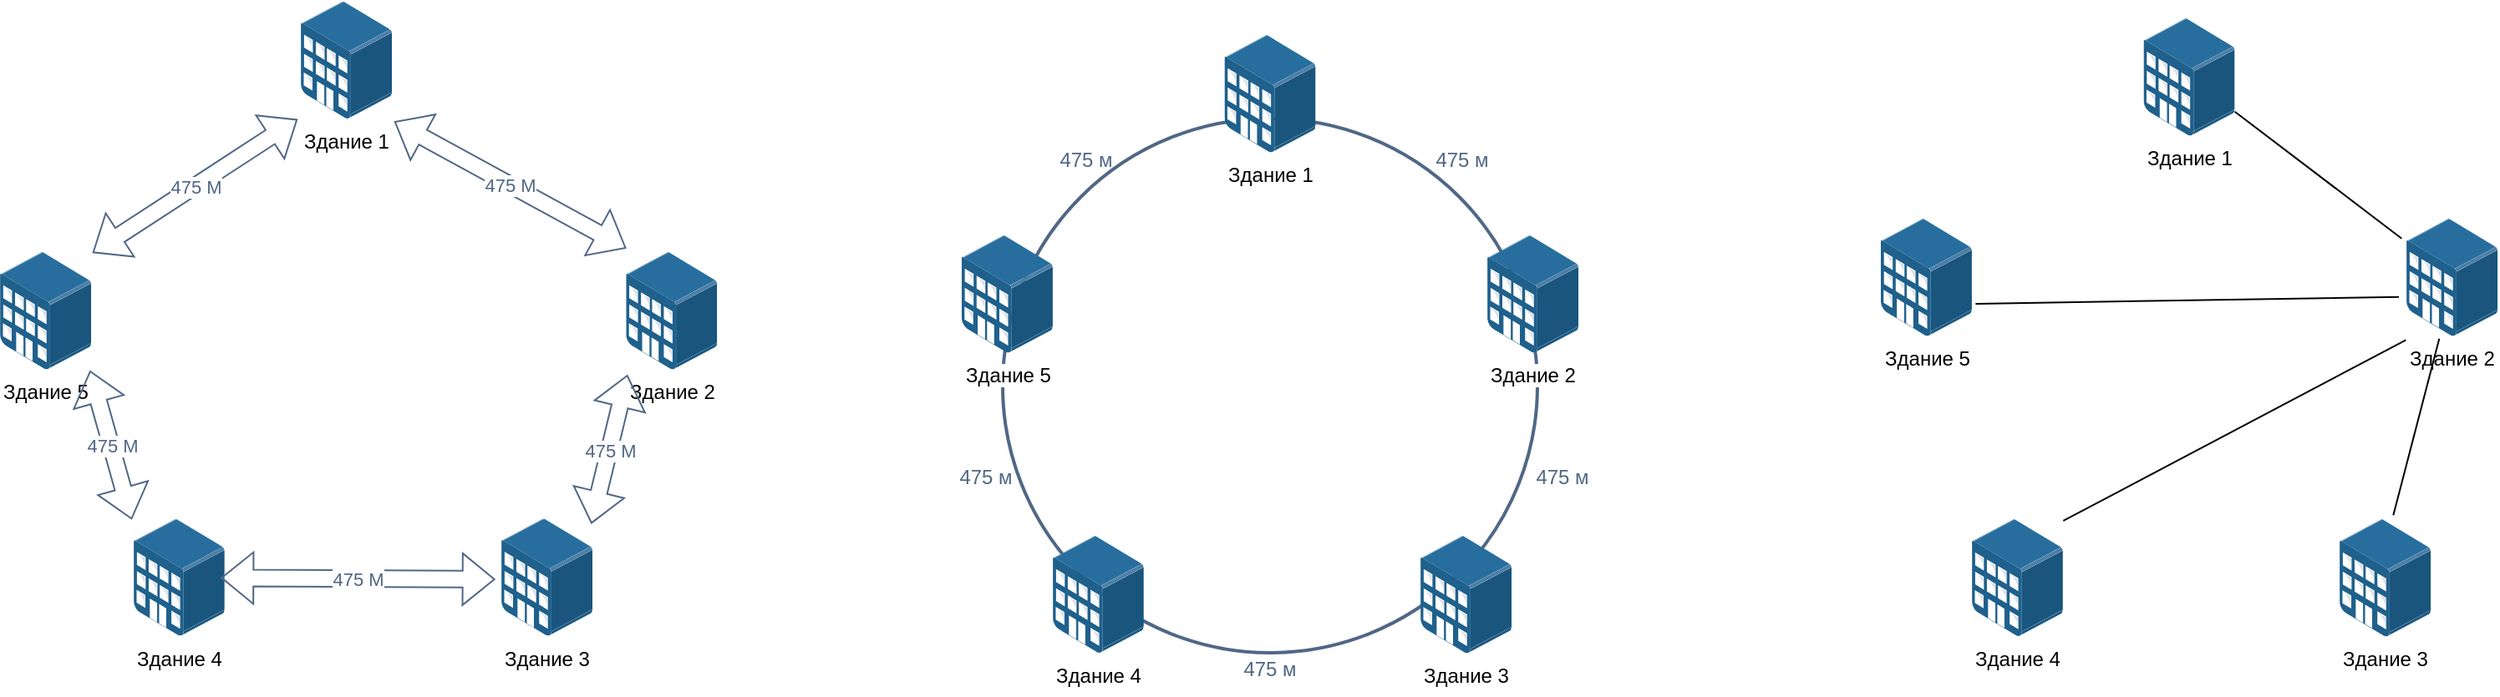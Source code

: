 <mxfile version="22.0.3" type="device">
  <diagram name="Страница — 1" id="SYVQhkaV1an1drRdyHHr">
    <mxGraphModel dx="1487" dy="704" grid="1" gridSize="10" guides="1" tooltips="1" connect="1" arrows="1" fold="1" page="1" pageScale="1" pageWidth="827" pageHeight="1169" math="0" shadow="0">
      <root>
        <mxCell id="0" />
        <mxCell id="1" parent="0" />
        <mxCell id="2duAue2SnIMibtuB0VZY-6" value="" style="ellipse;whiteSpace=wrap;html=1;aspect=fixed;fillColor=none;strokeColor=#506786;strokeWidth=2;" vertex="1" parent="1">
          <mxGeometry x="260" y="240" width="320" height="320" as="geometry" />
        </mxCell>
        <mxCell id="2duAue2SnIMibtuB0VZY-5" value="Здание 1" style="image;points=[];aspect=fixed;html=1;align=center;shadow=0;dashed=0;image=img/lib/allied_telesis/buildings/Medium_Business_Building.svg;" vertex="1" parent="1">
          <mxGeometry x="392.7" y="190" width="54.6" height="70.2" as="geometry" />
        </mxCell>
        <mxCell id="2duAue2SnIMibtuB0VZY-1" value="Здание 2" style="image;points=[];aspect=fixed;html=1;align=center;shadow=0;dashed=0;image=img/lib/allied_telesis/buildings/Medium_Business_Building.svg;" vertex="1" parent="1">
          <mxGeometry x="550" y="310" width="54.6" height="70.2" as="geometry" />
        </mxCell>
        <mxCell id="2duAue2SnIMibtuB0VZY-4" value="Здание 3" style="image;points=[];aspect=fixed;html=1;align=center;shadow=0;dashed=0;image=img/lib/allied_telesis/buildings/Medium_Business_Building.svg;" vertex="1" parent="1">
          <mxGeometry x="510" y="490" width="54.6" height="70.2" as="geometry" />
        </mxCell>
        <mxCell id="2duAue2SnIMibtuB0VZY-2" value="Здание 4" style="image;points=[];aspect=fixed;html=1;align=center;shadow=0;dashed=0;image=img/lib/allied_telesis/buildings/Medium_Business_Building.svg;" vertex="1" parent="1">
          <mxGeometry x="290" y="490" width="54.44" height="70" as="geometry" />
        </mxCell>
        <mxCell id="2duAue2SnIMibtuB0VZY-3" value="Здание 5" style="image;points=[];aspect=fixed;html=1;align=center;shadow=0;dashed=0;image=img/lib/allied_telesis/buildings/Medium_Business_Building.svg;" vertex="1" parent="1">
          <mxGeometry x="235.4" y="310" width="54.6" height="70.2" as="geometry" />
        </mxCell>
        <mxCell id="2duAue2SnIMibtuB0VZY-19" value="475 м" style="text;html=1;strokeColor=none;fillColor=none;align=center;verticalAlign=middle;whiteSpace=wrap;rounded=0;rotation=0;fontColor=#506786;" vertex="1" parent="1">
          <mxGeometry x="280" y="250" width="60" height="30" as="geometry" />
        </mxCell>
        <mxCell id="2duAue2SnIMibtuB0VZY-20" value="475 м" style="text;html=1;strokeColor=none;fillColor=none;align=center;verticalAlign=middle;whiteSpace=wrap;rounded=0;rotation=0;fontColor=#506786;" vertex="1" parent="1">
          <mxGeometry x="504.6" y="250" width="60" height="30" as="geometry" />
        </mxCell>
        <mxCell id="2duAue2SnIMibtuB0VZY-26" value="475 м" style="text;html=1;strokeColor=none;fillColor=none;align=center;verticalAlign=middle;whiteSpace=wrap;rounded=0;rotation=0;fontColor=#506786;" vertex="1" parent="1">
          <mxGeometry x="220" y="440" width="60" height="30" as="geometry" />
        </mxCell>
        <mxCell id="2duAue2SnIMibtuB0VZY-27" value="475 м" style="text;html=1;strokeColor=none;fillColor=none;align=center;verticalAlign=middle;whiteSpace=wrap;rounded=0;rotation=0;fontColor=#506786;" vertex="1" parent="1">
          <mxGeometry x="390" y="555" width="60" height="30" as="geometry" />
        </mxCell>
        <mxCell id="2duAue2SnIMibtuB0VZY-28" value="475 м" style="text;html=1;strokeColor=none;fillColor=none;align=center;verticalAlign=middle;whiteSpace=wrap;rounded=0;rotation=0;fontColor=#506786;" vertex="1" parent="1">
          <mxGeometry x="564.6" y="440" width="60" height="30" as="geometry" />
        </mxCell>
        <mxCell id="2duAue2SnIMibtuB0VZY-30" value="Здание 1" style="image;points=[];aspect=fixed;html=1;align=center;shadow=0;dashed=0;image=img/lib/allied_telesis/buildings/Medium_Business_Building.svg;" vertex="1" parent="1">
          <mxGeometry x="-160" y="169.8" width="54.6" height="70.2" as="geometry" />
        </mxCell>
        <mxCell id="2duAue2SnIMibtuB0VZY-31" value="Здание 2" style="image;points=[];aspect=fixed;html=1;align=center;shadow=0;dashed=0;image=img/lib/allied_telesis/buildings/Medium_Business_Building.svg;" vertex="1" parent="1">
          <mxGeometry x="34.6" y="320" width="54.6" height="70.2" as="geometry" />
        </mxCell>
        <mxCell id="2duAue2SnIMibtuB0VZY-32" value="Здание 3" style="image;points=[];aspect=fixed;html=1;align=center;shadow=0;dashed=0;image=img/lib/allied_telesis/buildings/Medium_Business_Building.svg;" vertex="1" parent="1">
          <mxGeometry x="-40" y="479.6" width="54.6" height="70.2" as="geometry" />
        </mxCell>
        <mxCell id="2duAue2SnIMibtuB0VZY-33" value="Здание 4" style="image;points=[];aspect=fixed;html=1;align=center;shadow=0;dashed=0;image=img/lib/allied_telesis/buildings/Medium_Business_Building.svg;" vertex="1" parent="1">
          <mxGeometry x="-260" y="479.8" width="54.44" height="70" as="geometry" />
        </mxCell>
        <mxCell id="2duAue2SnIMibtuB0VZY-34" value="Здание 5" style="image;points=[];aspect=fixed;html=1;align=center;shadow=0;dashed=0;image=img/lib/allied_telesis/buildings/Medium_Business_Building.svg;" vertex="1" parent="1">
          <mxGeometry x="-340" y="320" width="54.6" height="70.2" as="geometry" />
        </mxCell>
        <mxCell id="2duAue2SnIMibtuB0VZY-40" value="" style="shape=flexArrow;endArrow=classic;startArrow=classic;html=1;rounded=0;fontSize=10;strokeColor=#506786;fontColor=#506786;exitX=-0.036;exitY=1.006;exitDx=0;exitDy=0;exitPerimeter=0;entryX=1.015;entryY=0.006;entryDx=0;entryDy=0;entryPerimeter=0;" edge="1" parent="1" source="2duAue2SnIMibtuB0VZY-30" target="2duAue2SnIMibtuB0VZY-34">
          <mxGeometry width="100" height="100" relative="1" as="geometry">
            <mxPoint x="-262.3" y="290" as="sourcePoint" />
            <mxPoint x="-272.3" y="150" as="targetPoint" />
          </mxGeometry>
        </mxCell>
        <mxCell id="2duAue2SnIMibtuB0VZY-41" value="475 М" style="edgeLabel;html=1;align=center;verticalAlign=middle;resizable=0;points=[];fontColor=#506786;" vertex="1" connectable="0" parent="2duAue2SnIMibtuB0VZY-40">
          <mxGeometry x="-0.004" relative="1" as="geometry">
            <mxPoint as="offset" />
          </mxGeometry>
        </mxCell>
        <mxCell id="2duAue2SnIMibtuB0VZY-44" value="" style="shape=flexArrow;endArrow=classic;startArrow=classic;html=1;rounded=0;fontSize=10;exitX=1.025;exitY=1.026;exitDx=0;exitDy=0;exitPerimeter=0;strokeColor=#506786;fontColor=#506786;entryX=0.002;entryY=-0.033;entryDx=0;entryDy=0;entryPerimeter=0;" edge="1" parent="1" source="2duAue2SnIMibtuB0VZY-30" target="2duAue2SnIMibtuB0VZY-31">
          <mxGeometry width="100" height="100" relative="1" as="geometry">
            <mxPoint x="-78" y="334" as="sourcePoint" />
            <mxPoint x="-10" y="330" as="targetPoint" />
          </mxGeometry>
        </mxCell>
        <mxCell id="2duAue2SnIMibtuB0VZY-45" value="475 М" style="edgeLabel;html=1;align=center;verticalAlign=middle;resizable=0;points=[];fontColor=#506786;" vertex="1" connectable="0" parent="2duAue2SnIMibtuB0VZY-44">
          <mxGeometry x="-0.004" relative="1" as="geometry">
            <mxPoint as="offset" />
          </mxGeometry>
        </mxCell>
        <mxCell id="2duAue2SnIMibtuB0VZY-46" value="" style="shape=flexArrow;endArrow=classic;startArrow=classic;html=1;rounded=0;fontSize=10;exitX=-0.021;exitY=0.005;exitDx=0;exitDy=0;exitPerimeter=0;entryX=0.986;entryY=1.011;entryDx=0;entryDy=0;entryPerimeter=0;strokeColor=#506786;fontColor=#506786;" edge="1" parent="1" source="2duAue2SnIMibtuB0VZY-33" target="2duAue2SnIMibtuB0VZY-34">
          <mxGeometry width="100" height="100" relative="1" as="geometry">
            <mxPoint x="-540" y="594" as="sourcePoint" />
            <mxPoint x="-442" y="500" as="targetPoint" />
          </mxGeometry>
        </mxCell>
        <mxCell id="2duAue2SnIMibtuB0VZY-47" value="475 М" style="edgeLabel;html=1;align=center;verticalAlign=middle;resizable=0;points=[];fontColor=#506786;" vertex="1" connectable="0" parent="2duAue2SnIMibtuB0VZY-46">
          <mxGeometry x="-0.004" relative="1" as="geometry">
            <mxPoint as="offset" />
          </mxGeometry>
        </mxCell>
        <mxCell id="2duAue2SnIMibtuB0VZY-48" value="" style="shape=flexArrow;endArrow=classic;startArrow=classic;html=1;rounded=0;fontSize=10;exitX=0.958;exitY=0.505;exitDx=0;exitDy=0;exitPerimeter=0;entryX=-0.067;entryY=0.519;entryDx=0;entryDy=0;entryPerimeter=0;strokeColor=#506786;fontColor=#506786;" edge="1" parent="1" source="2duAue2SnIMibtuB0VZY-33" target="2duAue2SnIMibtuB0VZY-32">
          <mxGeometry width="100" height="100" relative="1" as="geometry">
            <mxPoint x="-170" y="572" as="sourcePoint" />
            <mxPoint x="-72" y="478" as="targetPoint" />
          </mxGeometry>
        </mxCell>
        <mxCell id="2duAue2SnIMibtuB0VZY-49" value="475 М" style="edgeLabel;html=1;align=center;verticalAlign=middle;resizable=0;points=[];fontColor=#506786;" vertex="1" connectable="0" parent="2duAue2SnIMibtuB0VZY-48">
          <mxGeometry x="-0.004" relative="1" as="geometry">
            <mxPoint as="offset" />
          </mxGeometry>
        </mxCell>
        <mxCell id="2duAue2SnIMibtuB0VZY-50" value="" style="shape=flexArrow;endArrow=classic;startArrow=classic;html=1;rounded=0;fontSize=10;exitX=0.986;exitY=0.044;exitDx=0;exitDy=0;exitPerimeter=0;entryX=0.016;entryY=1.047;entryDx=0;entryDy=0;entryPerimeter=0;strokeColor=#506786;fontColor=#506786;" edge="1" parent="1" source="2duAue2SnIMibtuB0VZY-32" target="2duAue2SnIMibtuB0VZY-31">
          <mxGeometry width="100" height="100" relative="1" as="geometry">
            <mxPoint x="-80" y="490" as="sourcePoint" />
            <mxPoint x="18" y="396" as="targetPoint" />
          </mxGeometry>
        </mxCell>
        <mxCell id="2duAue2SnIMibtuB0VZY-51" value="475 М" style="edgeLabel;html=1;align=center;verticalAlign=middle;resizable=0;points=[];fontColor=#506786;" vertex="1" connectable="0" parent="2duAue2SnIMibtuB0VZY-50">
          <mxGeometry x="-0.004" relative="1" as="geometry">
            <mxPoint as="offset" />
          </mxGeometry>
        </mxCell>
        <mxCell id="2duAue2SnIMibtuB0VZY-53" value="Здание 1" style="image;points=[];aspect=fixed;html=1;align=center;shadow=0;dashed=0;image=img/lib/allied_telesis/buildings/Medium_Business_Building.svg;" vertex="1" parent="1">
          <mxGeometry x="942.7" y="180" width="54.6" height="70.2" as="geometry" />
        </mxCell>
        <mxCell id="2duAue2SnIMibtuB0VZY-54" value="Здание 2" style="image;points=[];aspect=fixed;html=1;align=center;shadow=0;dashed=0;image=img/lib/allied_telesis/buildings/Medium_Business_Building.svg;" vertex="1" parent="1">
          <mxGeometry x="1100" y="300" width="54.6" height="70.2" as="geometry" />
        </mxCell>
        <mxCell id="2duAue2SnIMibtuB0VZY-55" value="Здание 3" style="image;points=[];aspect=fixed;html=1;align=center;shadow=0;dashed=0;image=img/lib/allied_telesis/buildings/Medium_Business_Building.svg;" vertex="1" parent="1">
          <mxGeometry x="1060" y="480" width="54.6" height="70.2" as="geometry" />
        </mxCell>
        <mxCell id="2duAue2SnIMibtuB0VZY-56" value="Здание 4" style="image;points=[];aspect=fixed;html=1;align=center;shadow=0;dashed=0;image=img/lib/allied_telesis/buildings/Medium_Business_Building.svg;" vertex="1" parent="1">
          <mxGeometry x="840" y="480" width="54.44" height="70" as="geometry" />
        </mxCell>
        <mxCell id="2duAue2SnIMibtuB0VZY-57" value="Здание 5" style="image;points=[];aspect=fixed;html=1;align=center;shadow=0;dashed=0;image=img/lib/allied_telesis/buildings/Medium_Business_Building.svg;" vertex="1" parent="1">
          <mxGeometry x="785.4" y="300" width="54.6" height="70.2" as="geometry" />
        </mxCell>
        <mxCell id="2duAue2SnIMibtuB0VZY-63" value="" style="endArrow=none;html=1;rounded=0;entryX=-0.082;entryY=0.667;entryDx=0;entryDy=0;entryPerimeter=0;exitX=1.04;exitY=0.726;exitDx=0;exitDy=0;exitPerimeter=0;" edge="1" parent="1" source="2duAue2SnIMibtuB0VZY-57" target="2duAue2SnIMibtuB0VZY-54">
          <mxGeometry width="50" height="50" relative="1" as="geometry">
            <mxPoint x="950" y="380" as="sourcePoint" />
            <mxPoint x="1000" y="330" as="targetPoint" />
          </mxGeometry>
        </mxCell>
        <mxCell id="2duAue2SnIMibtuB0VZY-64" value="" style="endArrow=none;html=1;rounded=0;entryX=-0.052;entryY=0.169;entryDx=0;entryDy=0;entryPerimeter=0;" edge="1" parent="1" source="2duAue2SnIMibtuB0VZY-53" target="2duAue2SnIMibtuB0VZY-54">
          <mxGeometry width="50" height="50" relative="1" as="geometry">
            <mxPoint x="1000" y="340" as="sourcePoint" />
            <mxPoint x="1050" y="290" as="targetPoint" />
          </mxGeometry>
        </mxCell>
        <mxCell id="2duAue2SnIMibtuB0VZY-65" value="" style="endArrow=none;html=1;rounded=0;entryX=0.36;entryY=1.023;entryDx=0;entryDy=0;entryPerimeter=0;exitX=0.589;exitY=-0.033;exitDx=0;exitDy=0;exitPerimeter=0;" edge="1" parent="1" source="2duAue2SnIMibtuB0VZY-55" target="2duAue2SnIMibtuB0VZY-54">
          <mxGeometry width="50" height="50" relative="1" as="geometry">
            <mxPoint x="980" y="380.2" as="sourcePoint" />
            <mxPoint x="1080" y="456.2" as="targetPoint" />
          </mxGeometry>
        </mxCell>
        <mxCell id="2duAue2SnIMibtuB0VZY-67" value="" style="endArrow=none;html=1;rounded=0;entryX=-0.006;entryY=1.035;entryDx=0;entryDy=0;entryPerimeter=0;exitX=1.004;exitY=0.014;exitDx=0;exitDy=0;exitPerimeter=0;" edge="1" parent="1" source="2duAue2SnIMibtuB0VZY-56" target="2duAue2SnIMibtuB0VZY-54">
          <mxGeometry width="50" height="50" relative="1" as="geometry">
            <mxPoint x="830" y="424" as="sourcePoint" />
            <mxPoint x="1084" y="420" as="targetPoint" />
          </mxGeometry>
        </mxCell>
      </root>
    </mxGraphModel>
  </diagram>
</mxfile>
